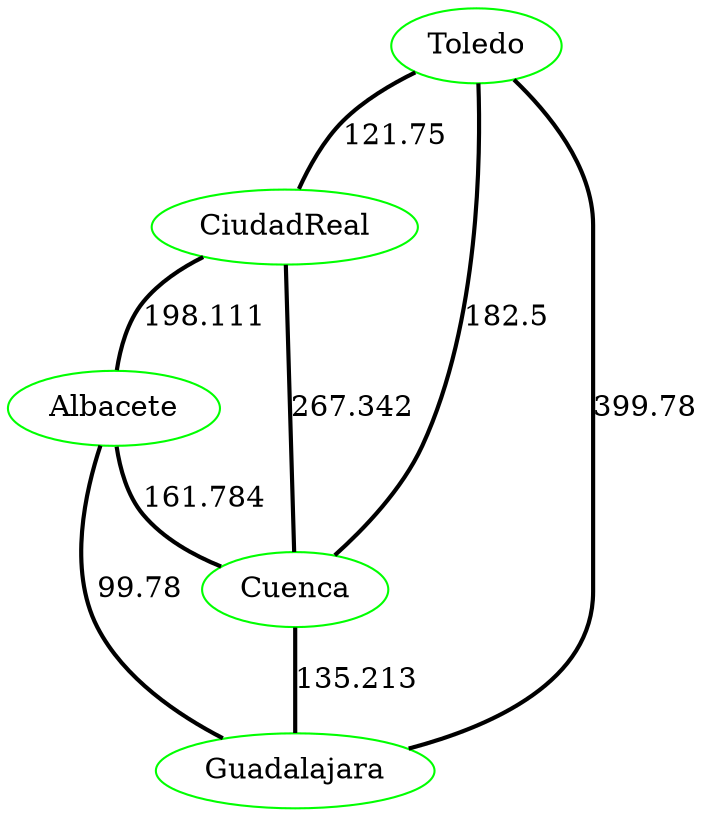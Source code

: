 strict graph G {
  1 [ color="green" label="Toledo" ];
  2 [ color="green" label="CiudadReal" ];
  3 [ color="green" label="Albacete" ];
  4 [ color="green" label="Cuenca" ];
  5 [ color="green" label="Guadalajara" ];
  1 -- 2 [ style="bold" label="121.75" ];
  1 -- 4 [ style="bold" label="182.5" ];
  2 -- 3 [ style="bold" label="198.111" ];
  2 -- 4 [ style="bold" label="267.342" ];
  3 -- 4 [ style="bold" label="161.784" ];
  4 -- 5 [ style="bold" label="135.213" ];
  3 -- 5 [ style="bold" label="99.78" ];
  1 -- 5 [ style="bold" label="399.78" ];
}
